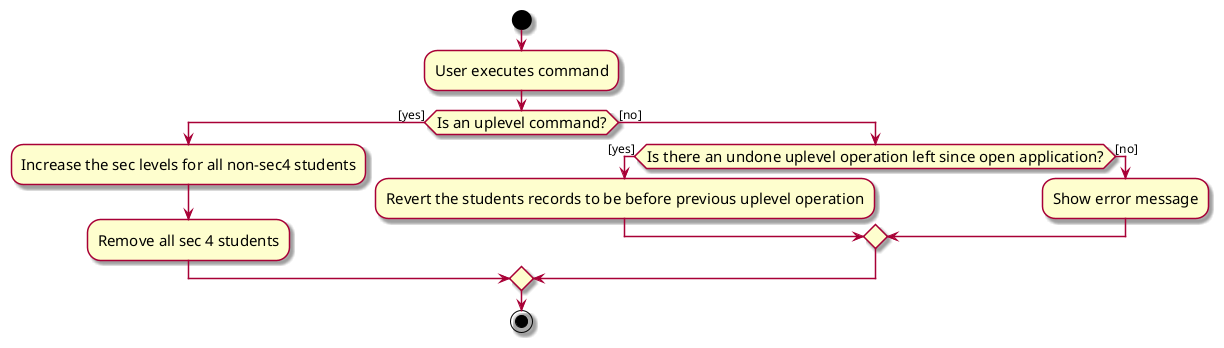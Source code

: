@startuml
skin rose
skinparam ActivityFontSize 15
skinparam ArrowFontSize 12

start
:User executes command;
if (Is an uplevel command?) then ([yes])
    :Increase the sec levels for all non-sec4 students;
    :Remove all sec 4 students;
else ([no])
    if (Is there an undone uplevel operation left since open application?) then ([yes])
        :Revert the students records to be before previous uplevel operation;
    else ([no])
        :Show error message;
    endif
endif
stop
@enduml
